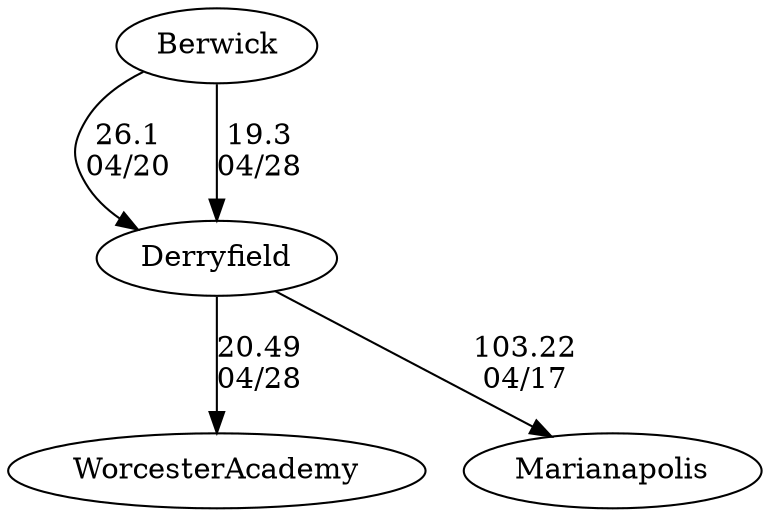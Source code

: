 digraph boys2foursDerryfield {Berwick [URL="boys2foursDerryfieldBerwick.html"];Derryfield [URL="boys2foursDerryfieldDerryfield.html"];WorcesterAcademy [URL="boys2foursDerryfieldWorcesterAcademy.html"];Marianapolis [URL="boys2foursDerryfieldMarianapolis.html"];Berwick -> Derryfield[label="26.1
04/20", weight="74", tooltip="NEIRA Boys & Girls Fours,Berwick Academy vs. Derryfield School			
Distance: 1500 Conditions: Light drizzle and grey skies, but flat conditions. Racing in the direction of the incoming tide. Comments: The boys 4V even was a combination of 4V boys with novice boys and served as an intersquad scrimmage. This race was slightly shorter and started around the 1250 mark.
The girls 3V was a mixed boat event with even gender splits in each boat and represented various skill levels.
Thank you Derryfield for making the trip and dealing with Maine mud season.
None", URL="https://www.row2k.com/results/resultspage.cfm?UID=2A4F56FA4FB7C41A0E813337362894A3&cat=5", random="random"]; 
Derryfield -> Marianapolis[label="103.22
04/17", weight="-3", tooltip="NEIRA Boys & Girls Fours,Marianapolis vs. Derryfield			
Distance: 1500m Conditions: Stiff head wind throughout all races, particularly the first 700m. Comments: Thank you, Derryfield, for making the trip down from NH!
None", URL="https://www.row2k.com/results/resultspage.cfm?UID=572A866681F1A29F4BC821412ED10F61&cat=5", random="random"]; 
Berwick -> Derryfield[label="19.3
04/28", weight="81", tooltip="NEIRA Boys & Girls Fours,Worcester Academy vs Bancroft School, Berwick Academy and Derryfield School			
Distance: 1500 m Conditions: All races experienced a tailwind of approximately 8-10 mph and light chop. Comments: Race order was B1V, G1V, B2V, B3V, BN1/GN1. Notes: In G1V race, Derryfield 2V raced as Derryfield B. In B3 race, Berwick 4V raced as Berwick B. A novice race has been recorded under the B4V event and consisted of Berwick BN1, Derryfield GN1 and Worcester Academy GN1.
None", URL="https://www.row2k.com/results/resultspage.cfm?UID=81067D27DF71795C160BB3CEFD091670&cat=5", random="random"]; 
Derryfield -> WorcesterAcademy[label="20.49
04/28", weight="80", tooltip="NEIRA Boys & Girls Fours,Worcester Academy vs Bancroft School, Berwick Academy and Derryfield School			
Distance: 1500 m Conditions: All races experienced a tailwind of approximately 8-10 mph and light chop. Comments: Race order was B1V, G1V, B2V, B3V, BN1/GN1. Notes: In G1V race, Derryfield 2V raced as Derryfield B. In B3 race, Berwick 4V raced as Berwick B. A novice race has been recorded under the B4V event and consisted of Berwick BN1, Derryfield GN1 and Worcester Academy GN1.
None", URL="https://www.row2k.com/results/resultspage.cfm?UID=81067D27DF71795C160BB3CEFD091670&cat=5", random="random"]}